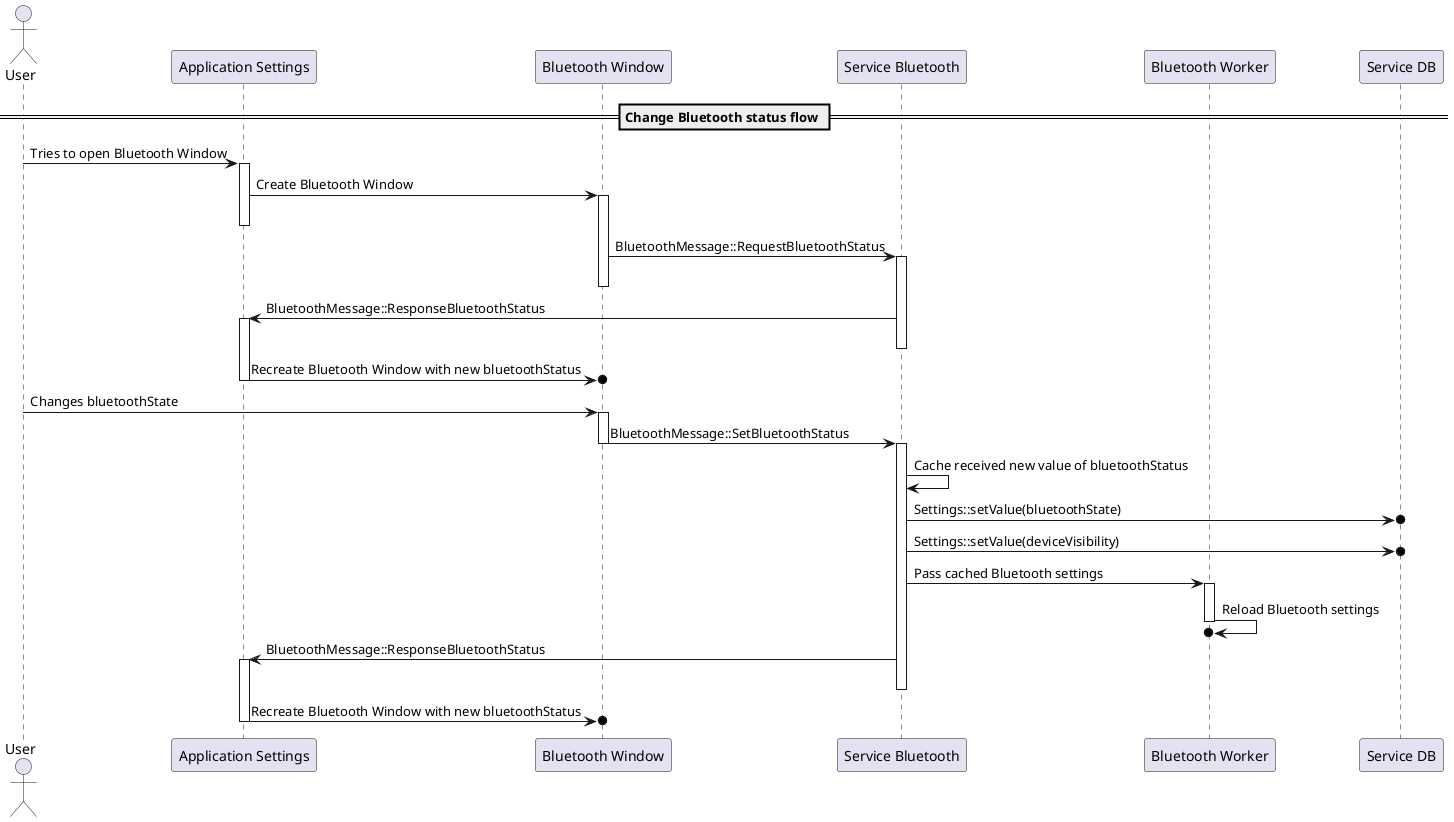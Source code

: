 @startuml

actor User
participant "Application Settings" as appstgs
participant "Bluetooth Window" as btwndw
participant "Service Bluetooth" as srvbt
participant "Bluetooth Worker" as btwrkr
participant "Service DB" as srvdb

    == Change Bluetooth status flow ==

User ->appstgs : Tries to open Bluetooth Window
activate appstgs
appstgs -> btwndw : Create Bluetooth Window
    activate btwndw
    deactivate appstgs
btwndw -> srvbt : BluetoothMessage::RequestBluetoothStatus
    activate srvbt
    deactivate btwndw
srvbt -> appstgs : BluetoothMessage::ResponseBluetoothStatus
activate appstgs
deactivate srvbt
appstgs ->o btwndw : Recreate Bluetooth Window with new bluetoothStatus
deactivate appstgs

User -> btwndw : Changes bluetoothState
activate btwndw
btwndw -> srvbt : BluetoothMessage::SetBluetoothStatus
deactivate btwndw
activate srvbt
srvbt -> srvbt : Cache received new value of bluetoothStatus
srvbt ->o srvdb : Settings::setValue(bluetoothState)
srvbt ->o srvdb : Settings::setValue(deviceVisibility)
srvbt -> btwrkr : Pass cached Bluetooth settings
activate btwrkr
btwrkr ->o btwrkr : Reload Bluetooth settings
deactivate btwrkr
srvbt -> appstgs : BluetoothMessage::ResponseBluetoothStatus
activate appstgs
deactivate srvbt
appstgs ->o btwndw : Recreate Bluetooth Window with new bluetoothStatus
deactivate appstgs
deactivate btwndw

@enduml
